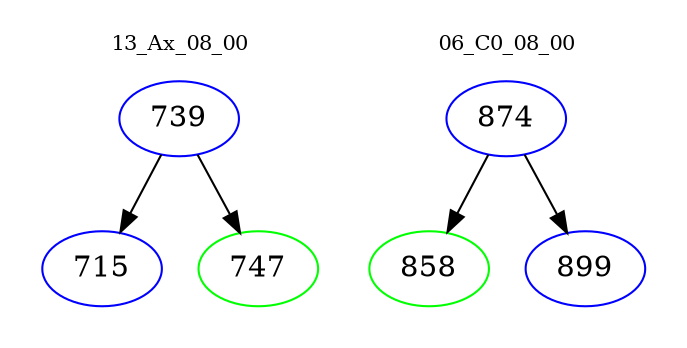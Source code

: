 digraph{
subgraph cluster_0 {
color = white
label = "13_Ax_08_00";
fontsize=10;
T0_739 [label="739", color="blue"]
T0_739 -> T0_715 [color="black"]
T0_715 [label="715", color="blue"]
T0_739 -> T0_747 [color="black"]
T0_747 [label="747", color="green"]
}
subgraph cluster_1 {
color = white
label = "06_C0_08_00";
fontsize=10;
T1_874 [label="874", color="blue"]
T1_874 -> T1_858 [color="black"]
T1_858 [label="858", color="green"]
T1_874 -> T1_899 [color="black"]
T1_899 [label="899", color="blue"]
}
}

